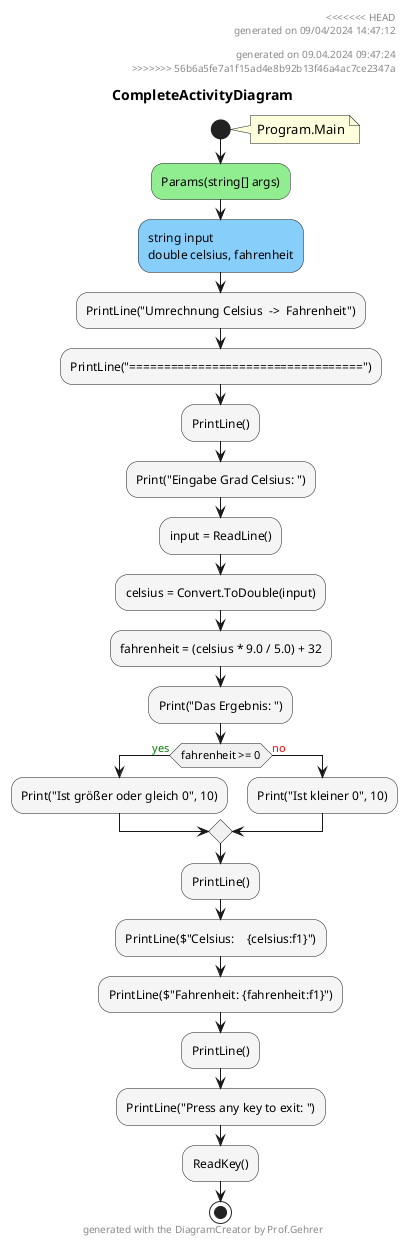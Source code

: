 @startuml CompleteActivityDiagram
header
<<<<<<< HEAD
generated on 09/04/2024 14:47:12
=======
generated on 09.04.2024 09:47:24
>>>>>>> 56b6a5fe7a1f15ad4e8b92b13f46a4ac7ce2347a
end header
title CompleteActivityDiagram
start
note right:  Program.Main
#LightGreen:Params(string[] args);
#LightSkyBlue:string input\ndouble celsius, fahrenheit;
#WhiteSmoke:PrintLine("Umrechnung Celsius  ->  Fahrenheit");
#WhiteSmoke:PrintLine("==================================");
#WhiteSmoke:PrintLine();
#WhiteSmoke:Print("Eingabe Grad Celsius: ");
#WhiteSmoke:input = ReadLine();
#WhiteSmoke:celsius = Convert.ToDouble(input);
#WhiteSmoke:fahrenheit = (celsius * 9.0 / 5.0) + 32;
#WhiteSmoke:Print("Das Ergebnis: ");
if (fahrenheit >= 0) then (<color:green>yes)
        #WhiteSmoke:Print("Ist größer oder gleich 0", 10);
    else (<color:red>no)
            #WhiteSmoke:Print("Ist kleiner 0", 10);
endif
#WhiteSmoke:PrintLine();
#WhiteSmoke:PrintLine($"Celsius:    {celsius:f1}");
#WhiteSmoke:PrintLine($"Fahrenheit: {fahrenheit:f1}");
#WhiteSmoke:PrintLine();
#WhiteSmoke:PrintLine("Press any key to exit: ");
#WhiteSmoke:ReadKey();
stop
footer
generated with the DiagramCreator by Prof.Gehrer
end footer
@enduml
